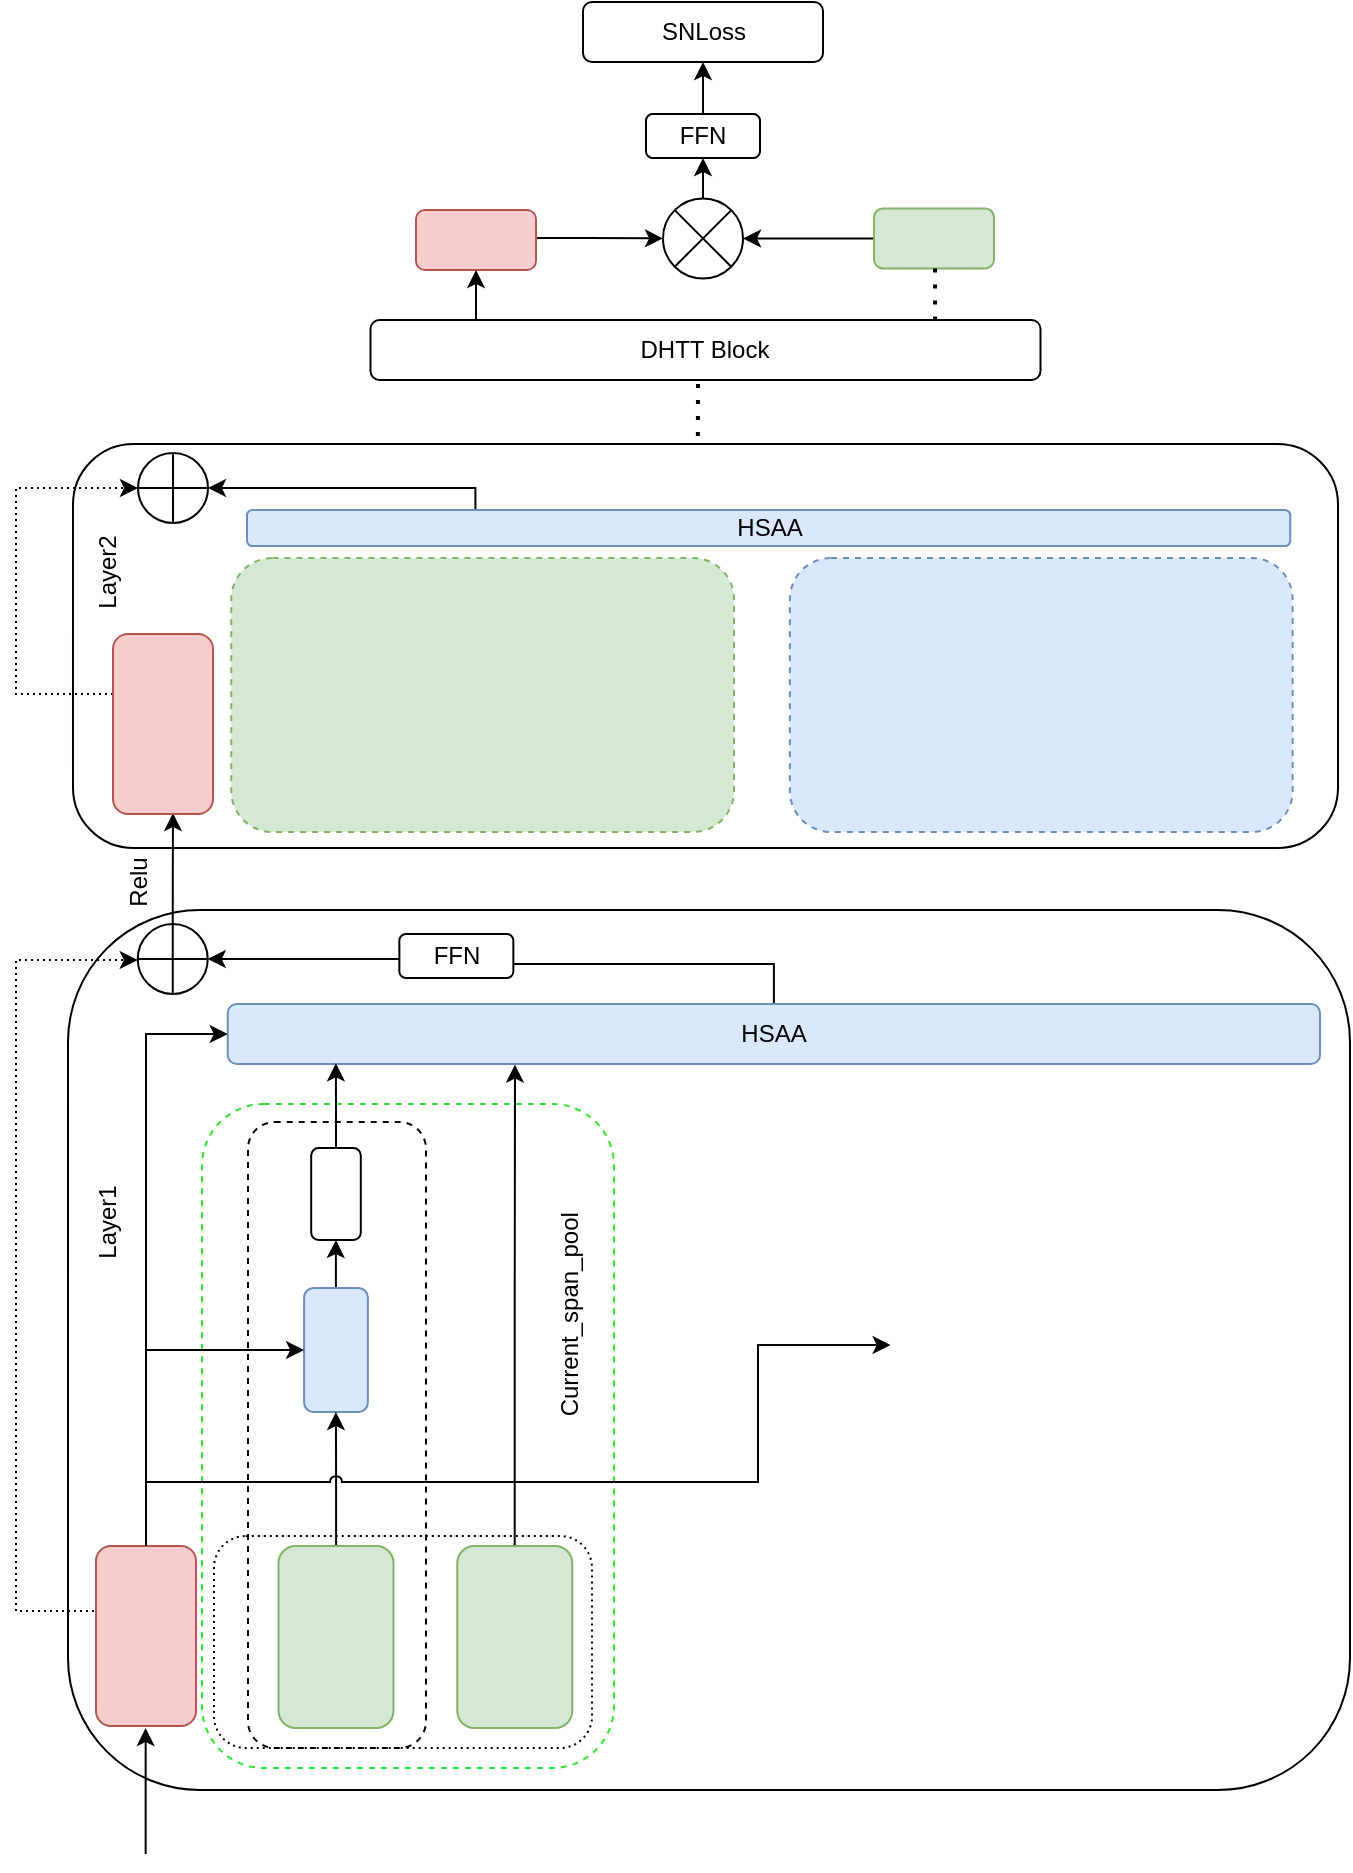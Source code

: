<mxfile version="21.2.9" type="github">
  <diagram name="第 1 页" id="gWeG35e6C86zQD0y6pNc">
    <mxGraphModel dx="669" dy="359" grid="0" gridSize="10" guides="1" tooltips="1" connect="1" arrows="1" fold="1" page="1" pageScale="1" pageWidth="2336" pageHeight="1654" math="0" shadow="0">
      <root>
        <mxCell id="0" />
        <mxCell id="1" parent="0" />
        <mxCell id="u9Ba9--OEbl625sA4hoY-62" value="" style="rounded=1;whiteSpace=wrap;html=1;fillColor=none;glass=0;strokeColor=default;" parent="1" vertex="1">
          <mxGeometry x="301" y="551" width="641" height="440" as="geometry" />
        </mxCell>
        <mxCell id="u9Ba9--OEbl625sA4hoY-217" value="" style="rounded=1;whiteSpace=wrap;html=1;dashed=1;fillColor=none;strokeColor=#2ce82f;" parent="1" vertex="1">
          <mxGeometry x="368" y="648" width="206" height="332" as="geometry" />
        </mxCell>
        <mxCell id="XD2-V8QEW1LzV1P3F_-f-185" value="" style="rounded=1;whiteSpace=wrap;html=1;dashed=1;" parent="1" vertex="1">
          <mxGeometry x="391" y="657" width="89" height="313" as="geometry" />
        </mxCell>
        <mxCell id="XD2-V8QEW1LzV1P3F_-f-189" value="" style="rounded=1;whiteSpace=wrap;html=1;fillStyle=solid;gradientColor=default;fillColor=none;dashed=1;dashPattern=1 2;" parent="1" vertex="1">
          <mxGeometry x="374" y="864" width="189" height="106" as="geometry" />
        </mxCell>
        <mxCell id="XD2-V8QEW1LzV1P3F_-f-17" value="" style="rounded=1;whiteSpace=wrap;html=1;fillColor=none;" parent="1" vertex="1">
          <mxGeometry x="303.5" y="318" width="632.5" height="202" as="geometry" />
        </mxCell>
        <mxCell id="XD2-V8QEW1LzV1P3F_-f-1" value="SNLoss" style="rounded=1;whiteSpace=wrap;html=1;" parent="1" vertex="1">
          <mxGeometry x="558.5" y="97" width="120" height="30" as="geometry" />
        </mxCell>
        <mxCell id="XD2-V8QEW1LzV1P3F_-f-12" style="edgeStyle=orthogonalEdgeStyle;rounded=0;orthogonalLoop=1;jettySize=auto;html=1;entryX=0;entryY=0.5;entryDx=0;entryDy=0;" parent="1" source="XD2-V8QEW1LzV1P3F_-f-3" target="XD2-V8QEW1LzV1P3F_-f-7" edge="1">
          <mxGeometry relative="1" as="geometry">
            <mxPoint x="528" y="165" as="targetPoint" />
            <Array as="points">
              <mxPoint x="561" y="215" />
              <mxPoint x="561" y="215" />
            </Array>
          </mxGeometry>
        </mxCell>
        <mxCell id="XD2-V8QEW1LzV1P3F_-f-3" value="" style="rounded=1;whiteSpace=wrap;html=1;fillColor=#f8cecc;strokeColor=#b85450;" parent="1" vertex="1">
          <mxGeometry x="475" y="201" width="60" height="30" as="geometry" />
        </mxCell>
        <mxCell id="XD2-V8QEW1LzV1P3F_-f-13" style="edgeStyle=orthogonalEdgeStyle;rounded=0;orthogonalLoop=1;jettySize=auto;html=1;entryX=1;entryY=0.5;entryDx=0;entryDy=0;" parent="1" source="XD2-V8QEW1LzV1P3F_-f-5" target="XD2-V8QEW1LzV1P3F_-f-7" edge="1">
          <mxGeometry relative="1" as="geometry">
            <Array as="points">
              <mxPoint x="672" y="215" />
              <mxPoint x="672" y="215" />
            </Array>
          </mxGeometry>
        </mxCell>
        <mxCell id="XD2-V8QEW1LzV1P3F_-f-5" value="" style="rounded=1;whiteSpace=wrap;html=1;fillColor=#d5e8d4;strokeColor=#82b366;" parent="1" vertex="1">
          <mxGeometry x="704" y="200.22" width="60" height="30" as="geometry" />
        </mxCell>
        <mxCell id="XD2-V8QEW1LzV1P3F_-f-8" style="edgeStyle=orthogonalEdgeStyle;rounded=0;orthogonalLoop=1;jettySize=auto;html=1;entryX=0.5;entryY=1;entryDx=0;entryDy=0;" parent="1" source="XD2-V8QEW1LzV1P3F_-f-6" target="XD2-V8QEW1LzV1P3F_-f-1" edge="1">
          <mxGeometry relative="1" as="geometry" />
        </mxCell>
        <mxCell id="XD2-V8QEW1LzV1P3F_-f-6" value="FFN" style="rounded=1;whiteSpace=wrap;html=1;" parent="1" vertex="1">
          <mxGeometry x="590" y="153" width="57" height="22" as="geometry" />
        </mxCell>
        <mxCell id="XD2-V8QEW1LzV1P3F_-f-7" value="" style="ellipse;whiteSpace=wrap;html=1;aspect=fixed;" parent="1" vertex="1">
          <mxGeometry x="598.5" y="195.22" width="40" height="40" as="geometry" />
        </mxCell>
        <mxCell id="XD2-V8QEW1LzV1P3F_-f-10" value="" style="endArrow=none;html=1;rounded=0;entryX=0;entryY=0;entryDx=0;entryDy=0;exitX=1;exitY=1;exitDx=0;exitDy=0;" parent="1" source="XD2-V8QEW1LzV1P3F_-f-7" target="XD2-V8QEW1LzV1P3F_-f-7" edge="1">
          <mxGeometry width="50" height="50" relative="1" as="geometry">
            <mxPoint x="668.5" y="230.22" as="sourcePoint" />
            <mxPoint x="718.5" y="180.22" as="targetPoint" />
          </mxGeometry>
        </mxCell>
        <mxCell id="XD2-V8QEW1LzV1P3F_-f-11" value="" style="endArrow=none;html=1;rounded=0;entryX=1;entryY=0;entryDx=0;entryDy=0;exitX=0;exitY=1;exitDx=0;exitDy=0;" parent="1" source="XD2-V8QEW1LzV1P3F_-f-7" target="XD2-V8QEW1LzV1P3F_-f-7" edge="1">
          <mxGeometry width="50" height="50" relative="1" as="geometry">
            <mxPoint x="668.5" y="230.22" as="sourcePoint" />
            <mxPoint x="718.5" y="180.22" as="targetPoint" />
          </mxGeometry>
        </mxCell>
        <mxCell id="XD2-V8QEW1LzV1P3F_-f-14" value="DHTT Block" style="rounded=1;whiteSpace=wrap;html=1;" parent="1" vertex="1">
          <mxGeometry x="452.25" y="256" width="335" height="30" as="geometry" />
        </mxCell>
        <mxCell id="XD2-V8QEW1LzV1P3F_-f-15" value="" style="endArrow=classic;html=1;rounded=0;entryX=0.5;entryY=1;entryDx=0;entryDy=0;" parent="1" target="XD2-V8QEW1LzV1P3F_-f-3" edge="1">
          <mxGeometry width="50" height="50" relative="1" as="geometry">
            <mxPoint x="505" y="256" as="sourcePoint" />
            <mxPoint x="650" y="187" as="targetPoint" />
          </mxGeometry>
        </mxCell>
        <mxCell id="XD2-V8QEW1LzV1P3F_-f-16" value="" style="endArrow=none;dashed=1;html=1;dashPattern=1 3;strokeWidth=2;rounded=0;entryX=0.63;entryY=0.026;entryDx=0;entryDy=0;entryPerimeter=0;" parent="1" edge="1">
          <mxGeometry width="50" height="50" relative="1" as="geometry">
            <mxPoint x="734.5" y="230.22" as="sourcePoint" />
            <mxPoint x="734.55" y="256.0" as="targetPoint" />
          </mxGeometry>
        </mxCell>
        <mxCell id="XD2-V8QEW1LzV1P3F_-f-60" style="edgeStyle=orthogonalEdgeStyle;rounded=0;orthogonalLoop=1;jettySize=auto;html=1;entryX=0.5;entryY=1;entryDx=0;entryDy=0;" parent="1" source="XD2-V8QEW1LzV1P3F_-f-20" target="XD2-V8QEW1LzV1P3F_-f-57" edge="1">
          <mxGeometry relative="1" as="geometry" />
        </mxCell>
        <mxCell id="XD2-V8QEW1LzV1P3F_-f-20" value="HSAA" style="rounded=1;whiteSpace=wrap;html=1;fillColor=#dae8fc;strokeColor=#6c8ebf;" parent="1" vertex="1">
          <mxGeometry x="380.87" y="598" width="546.13" height="30" as="geometry" />
        </mxCell>
        <mxCell id="O8xAqdgmH1oKLNabAZYg-15" value="" style="edgeStyle=orthogonalEdgeStyle;rounded=0;orthogonalLoop=1;jettySize=auto;html=1;" edge="1" parent="1" source="XD2-V8QEW1LzV1P3F_-f-21" target="XD2-V8QEW1LzV1P3F_-f-45">
          <mxGeometry relative="1" as="geometry" />
        </mxCell>
        <mxCell id="XD2-V8QEW1LzV1P3F_-f-21" value="" style="rounded=1;whiteSpace=wrap;html=1;fillColor=#dae8fc;strokeColor=#6c8ebf;" parent="1" vertex="1">
          <mxGeometry x="419.04" y="740" width="31.91" height="62" as="geometry" />
        </mxCell>
        <mxCell id="XD2-V8QEW1LzV1P3F_-f-55" style="edgeStyle=orthogonalEdgeStyle;rounded=0;orthogonalLoop=1;jettySize=auto;html=1;entryX=0;entryY=0.5;entryDx=0;entryDy=0;exitX=0.5;exitY=0;exitDx=0;exitDy=0;" parent="1" target="XD2-V8QEW1LzV1P3F_-f-21" edge="1" source="u9Ba9--OEbl625sA4hoY-120">
          <mxGeometry relative="1" as="geometry">
            <Array as="points">
              <mxPoint x="340" y="771" />
            </Array>
            <mxPoint x="340.966" y="871" as="sourcePoint" />
          </mxGeometry>
        </mxCell>
        <mxCell id="XD2-V8QEW1LzV1P3F_-f-62" style="edgeStyle=orthogonalEdgeStyle;rounded=0;orthogonalLoop=1;jettySize=auto;html=1;dashed=1;dashPattern=1 2;" parent="1" target="XD2-V8QEW1LzV1P3F_-f-63" edge="1">
          <mxGeometry relative="1" as="geometry">
            <mxPoint x="317" y="602.034" as="targetPoint" />
            <Array as="points">
              <mxPoint x="275" y="901" />
              <mxPoint x="275" y="576" />
            </Array>
            <mxPoint x="317" y="901.517" as="sourcePoint" />
          </mxGeometry>
        </mxCell>
        <mxCell id="XD2-V8QEW1LzV1P3F_-f-56" style="edgeStyle=orthogonalEdgeStyle;rounded=0;orthogonalLoop=1;jettySize=auto;html=1;entryX=0;entryY=0.5;entryDx=0;entryDy=0;exitX=0.481;exitY=0.006;exitDx=0;exitDy=0;exitPerimeter=0;" parent="1" target="XD2-V8QEW1LzV1P3F_-f-20" edge="1">
          <mxGeometry relative="1" as="geometry">
            <Array as="points">
              <mxPoint x="340" y="871" />
              <mxPoint x="340" y="613" />
            </Array>
            <mxPoint x="341.05" y="871.366" as="sourcePoint" />
          </mxGeometry>
        </mxCell>
        <mxCell id="O8xAqdgmH1oKLNabAZYg-16" style="edgeStyle=orthogonalEdgeStyle;rounded=0;orthogonalLoop=1;jettySize=auto;html=1;entryX=0.099;entryY=0.988;entryDx=0;entryDy=0;entryPerimeter=0;" edge="1" parent="1" source="XD2-V8QEW1LzV1P3F_-f-45" target="XD2-V8QEW1LzV1P3F_-f-20">
          <mxGeometry relative="1" as="geometry" />
        </mxCell>
        <mxCell id="XD2-V8QEW1LzV1P3F_-f-45" value="" style="rounded=1;whiteSpace=wrap;html=1;" parent="1" vertex="1">
          <mxGeometry x="422.59" y="670" width="24.81" height="46" as="geometry" />
        </mxCell>
        <mxCell id="XD2-V8QEW1LzV1P3F_-f-66" style="edgeStyle=orthogonalEdgeStyle;rounded=0;orthogonalLoop=1;jettySize=auto;html=1;entryX=1;entryY=0.5;entryDx=0;entryDy=0;" parent="1" source="XD2-V8QEW1LzV1P3F_-f-57" target="XD2-V8QEW1LzV1P3F_-f-63" edge="1">
          <mxGeometry relative="1" as="geometry">
            <Array as="points">
              <mxPoint x="494.87" y="576" />
              <mxPoint x="418.87" y="576" />
            </Array>
          </mxGeometry>
        </mxCell>
        <mxCell id="XD2-V8QEW1LzV1P3F_-f-57" value="FFN" style="rounded=1;whiteSpace=wrap;html=1;" parent="1" vertex="1">
          <mxGeometry x="466.68" y="563" width="57" height="22" as="geometry" />
        </mxCell>
        <mxCell id="u9Ba9--OEbl625sA4hoY-222" style="edgeStyle=orthogonalEdgeStyle;rounded=0;orthogonalLoop=1;jettySize=auto;html=1;entryX=0.6;entryY=0.995;entryDx=0;entryDy=0;entryPerimeter=0;" parent="1" source="XD2-V8QEW1LzV1P3F_-f-63" target="XD2-V8QEW1LzV1P3F_-f-67" edge="1">
          <mxGeometry relative="1" as="geometry" />
        </mxCell>
        <mxCell id="XD2-V8QEW1LzV1P3F_-f-63" value="" style="ellipse;whiteSpace=wrap;html=1;aspect=fixed;" parent="1" vertex="1">
          <mxGeometry x="335.87" y="558" width="35" height="35" as="geometry" />
        </mxCell>
        <mxCell id="XD2-V8QEW1LzV1P3F_-f-64" value="" style="endArrow=none;html=1;rounded=0;entryX=0.5;entryY=0;entryDx=0;entryDy=0;exitX=0.5;exitY=1;exitDx=0;exitDy=0;" parent="1" source="XD2-V8QEW1LzV1P3F_-f-63" target="XD2-V8QEW1LzV1P3F_-f-63" edge="1">
          <mxGeometry width="50" height="50" relative="1" as="geometry">
            <mxPoint x="394.87" y="653" as="sourcePoint" />
            <mxPoint x="444.87" y="603" as="targetPoint" />
          </mxGeometry>
        </mxCell>
        <mxCell id="XD2-V8QEW1LzV1P3F_-f-65" value="" style="endArrow=none;html=1;rounded=0;exitX=1;exitY=0.5;exitDx=0;exitDy=0;entryX=0;entryY=0.5;entryDx=0;entryDy=0;" parent="1" source="XD2-V8QEW1LzV1P3F_-f-63" target="XD2-V8QEW1LzV1P3F_-f-63" edge="1">
          <mxGeometry width="50" height="50" relative="1" as="geometry">
            <mxPoint x="363.87" y="603" as="sourcePoint" />
            <mxPoint x="363.87" y="568" as="targetPoint" />
          </mxGeometry>
        </mxCell>
        <mxCell id="XD2-V8QEW1LzV1P3F_-f-191" style="edgeStyle=orthogonalEdgeStyle;rounded=0;orthogonalLoop=1;jettySize=auto;html=1;entryX=0;entryY=0.5;entryDx=0;entryDy=0;dashed=1;dashPattern=1 2;" parent="1" source="XD2-V8QEW1LzV1P3F_-f-67" target="XD2-V8QEW1LzV1P3F_-f-141" edge="1">
          <mxGeometry relative="1" as="geometry">
            <Array as="points">
              <mxPoint x="275" y="443" />
              <mxPoint x="275" y="340" />
            </Array>
          </mxGeometry>
        </mxCell>
        <mxCell id="XD2-V8QEW1LzV1P3F_-f-67" value="" style="rounded=1;whiteSpace=wrap;html=1;fillColor=#f8cecc;strokeColor=#b85450;" parent="1" vertex="1">
          <mxGeometry x="323.5" y="413" width="50" height="90" as="geometry" />
        </mxCell>
        <mxCell id="XD2-V8QEW1LzV1P3F_-f-71" value="Layer1" style="text;html=1;strokeColor=none;fillColor=none;align=center;verticalAlign=middle;whiteSpace=wrap;rounded=0;rotation=-90;" parent="1" vertex="1">
          <mxGeometry x="291.0" y="692" width="60" height="30" as="geometry" />
        </mxCell>
        <mxCell id="XD2-V8QEW1LzV1P3F_-f-72" value="Layer2" style="text;html=1;strokeColor=none;fillColor=none;align=center;verticalAlign=middle;whiteSpace=wrap;rounded=0;rotation=-90;" parent="1" vertex="1">
          <mxGeometry x="291" y="367" width="60" height="30" as="geometry" />
        </mxCell>
        <mxCell id="XD2-V8QEW1LzV1P3F_-f-73" value="" style="endArrow=none;dashed=1;html=1;dashPattern=1 3;strokeWidth=2;rounded=0;entryX=0.63;entryY=0.026;entryDx=0;entryDy=0;entryPerimeter=0;" parent="1" edge="1">
          <mxGeometry width="50" height="50" relative="1" as="geometry">
            <mxPoint x="616" y="288" as="sourcePoint" />
            <mxPoint x="615.93" y="318" as="targetPoint" />
          </mxGeometry>
        </mxCell>
        <mxCell id="XD2-V8QEW1LzV1P3F_-f-123" value="" style="rounded=1;whiteSpace=wrap;html=1;" parent="1" vertex="1">
          <mxGeometry x="386" y="413" width="115" height="91" as="geometry" />
        </mxCell>
        <mxCell id="XD2-V8QEW1LzV1P3F_-f-128" value="" style="endArrow=none;dashed=1;html=1;dashPattern=1 3;strokeWidth=2;rounded=0;entryX=1;entryY=0.5;entryDx=0;entryDy=0;exitX=0;exitY=0.5;exitDx=0;exitDy=0;" parent="1" edge="1">
          <mxGeometry width="50" height="50" relative="1" as="geometry">
            <mxPoint x="452.25" y="468.88" as="sourcePoint" />
            <mxPoint x="428.75" y="468.88" as="targetPoint" />
          </mxGeometry>
        </mxCell>
        <mxCell id="XD2-V8QEW1LzV1P3F_-f-129" value="" style="endArrow=none;dashed=1;html=1;dashPattern=1 3;strokeWidth=2;rounded=0;entryX=1;entryY=0.5;entryDx=0;entryDy=0;" parent="1" edge="1">
          <mxGeometry width="50" height="50" relative="1" as="geometry">
            <mxPoint x="452" y="429" as="sourcePoint" />
            <mxPoint x="428.5" y="429" as="targetPoint" />
          </mxGeometry>
        </mxCell>
        <mxCell id="XD2-V8QEW1LzV1P3F_-f-194" style="edgeStyle=orthogonalEdgeStyle;rounded=0;orthogonalLoop=1;jettySize=auto;html=1;entryX=1;entryY=0.5;entryDx=0;entryDy=0;exitX=0.219;exitY=0.058;exitDx=0;exitDy=0;exitPerimeter=0;" parent="1" source="XD2-V8QEW1LzV1P3F_-f-137" target="XD2-V8QEW1LzV1P3F_-f-141" edge="1">
          <mxGeometry relative="1" as="geometry">
            <Array as="points">
              <mxPoint x="505" y="340" />
            </Array>
            <mxPoint x="505" y="345" as="sourcePoint" />
          </mxGeometry>
        </mxCell>
        <mxCell id="XD2-V8QEW1LzV1P3F_-f-137" value="HSAA" style="rounded=1;whiteSpace=wrap;html=1;fillColor=#dae8fc;strokeColor=#6c8ebf;" parent="1" vertex="1">
          <mxGeometry x="390.5" y="351" width="521.63" height="18" as="geometry" />
        </mxCell>
        <mxCell id="XD2-V8QEW1LzV1P3F_-f-140" value="HSAA" style="rounded=1;whiteSpace=wrap;html=1;fillColor=#dae8fc;strokeColor=#6c8ebf;" parent="1" vertex="1">
          <mxGeometry x="390.5" y="382" width="111.63" height="20" as="geometry" />
        </mxCell>
        <mxCell id="XD2-V8QEW1LzV1P3F_-f-141" value="" style="ellipse;whiteSpace=wrap;html=1;aspect=fixed;" parent="1" vertex="1">
          <mxGeometry x="336" y="322.5" width="35" height="35" as="geometry" />
        </mxCell>
        <mxCell id="XD2-V8QEW1LzV1P3F_-f-142" value="" style="endArrow=none;html=1;rounded=0;entryX=0.5;entryY=0;entryDx=0;entryDy=0;exitX=0.5;exitY=1;exitDx=0;exitDy=0;" parent="1" source="XD2-V8QEW1LzV1P3F_-f-141" target="XD2-V8QEW1LzV1P3F_-f-141" edge="1">
          <mxGeometry width="50" height="50" relative="1" as="geometry">
            <mxPoint x="395" y="417.5" as="sourcePoint" />
            <mxPoint x="445" y="367.5" as="targetPoint" />
          </mxGeometry>
        </mxCell>
        <mxCell id="XD2-V8QEW1LzV1P3F_-f-143" value="" style="endArrow=none;html=1;rounded=0;exitX=1;exitY=0.5;exitDx=0;exitDy=0;entryX=0;entryY=0.5;entryDx=0;entryDy=0;" parent="1" source="XD2-V8QEW1LzV1P3F_-f-141" target="XD2-V8QEW1LzV1P3F_-f-141" edge="1">
          <mxGeometry width="50" height="50" relative="1" as="geometry">
            <mxPoint x="364" y="367.5" as="sourcePoint" />
            <mxPoint x="364" y="332.5" as="targetPoint" />
          </mxGeometry>
        </mxCell>
        <mxCell id="XD2-V8QEW1LzV1P3F_-f-184" value="Relu" style="text;html=1;align=center;verticalAlign=middle;resizable=0;points=[];autosize=1;strokeColor=none;fillColor=none;rotation=-90;" parent="1" vertex="1">
          <mxGeometry x="315" y="525" width="43" height="26" as="geometry" />
        </mxCell>
        <mxCell id="XD2-V8QEW1LzV1P3F_-f-187" value="" style="endArrow=classic;html=1;rounded=0;exitX=0.5;exitY=0;exitDx=0;exitDy=0;entryX=0.5;entryY=1;entryDx=0;entryDy=0;" parent="1" source="XD2-V8QEW1LzV1P3F_-f-7" target="XD2-V8QEW1LzV1P3F_-f-6" edge="1">
          <mxGeometry width="50" height="50" relative="1" as="geometry">
            <mxPoint x="642.75" y="160" as="sourcePoint" />
            <mxPoint x="692.75" y="110" as="targetPoint" />
          </mxGeometry>
        </mxCell>
        <mxCell id="u9Ba9--OEbl625sA4hoY-61" value="HSAA" style="rounded=1;whiteSpace=wrap;html=1;fillColor=#dae8fc;strokeColor=#6c8ebf;" parent="1" vertex="1">
          <mxGeometry x="669.5" y="380" width="111.63" height="20" as="geometry" />
        </mxCell>
        <mxCell id="u9Ba9--OEbl625sA4hoY-68" value="" style="rounded=1;whiteSpace=wrap;html=1;fillColor=#d5e8d4;strokeColor=#82b366;" parent="1" vertex="1">
          <mxGeometry x="390.5" y="481" width="41" height="14" as="geometry" />
        </mxCell>
        <mxCell id="u9Ba9--OEbl625sA4hoY-69" value="" style="rounded=1;whiteSpace=wrap;html=1;fillColor=#fff2cc;strokeColor=#d6b656;" parent="1" vertex="1">
          <mxGeometry x="390.5" y="418" width="41" height="21" as="geometry" />
        </mxCell>
        <mxCell id="u9Ba9--OEbl625sA4hoY-70" value="" style="rounded=1;whiteSpace=wrap;html=1;fillColor=#d5e8d4;strokeColor=#82b366;" parent="1" vertex="1">
          <mxGeometry x="390.63" y="462" width="41" height="14" as="geometry" />
        </mxCell>
        <mxCell id="u9Ba9--OEbl625sA4hoY-71" value="" style="rounded=1;whiteSpace=wrap;html=1;fillColor=#d5e8d4;strokeColor=#82b366;" parent="1" vertex="1">
          <mxGeometry x="390.63" y="443" width="41" height="14" as="geometry" />
        </mxCell>
        <mxCell id="u9Ba9--OEbl625sA4hoY-72" value="" style="rounded=1;whiteSpace=wrap;html=1;fillColor=#d5e8d4;strokeColor=#82b366;" parent="1" vertex="1">
          <mxGeometry x="454.5" y="481" width="41" height="14" as="geometry" />
        </mxCell>
        <mxCell id="u9Ba9--OEbl625sA4hoY-73" value="" style="rounded=1;whiteSpace=wrap;html=1;fillColor=#fff2cc;strokeColor=#d6b656;" parent="1" vertex="1">
          <mxGeometry x="454.5" y="418" width="41" height="21" as="geometry" />
        </mxCell>
        <mxCell id="u9Ba9--OEbl625sA4hoY-74" value="" style="rounded=1;whiteSpace=wrap;html=1;fillColor=#d5e8d4;strokeColor=#82b366;" parent="1" vertex="1">
          <mxGeometry x="454.63" y="462" width="41" height="14" as="geometry" />
        </mxCell>
        <mxCell id="u9Ba9--OEbl625sA4hoY-75" value="" style="rounded=1;whiteSpace=wrap;html=1;fillColor=#d5e8d4;strokeColor=#82b366;" parent="1" vertex="1">
          <mxGeometry x="454.63" y="443" width="41" height="14" as="geometry" />
        </mxCell>
        <mxCell id="u9Ba9--OEbl625sA4hoY-76" value="" style="rounded=1;whiteSpace=wrap;html=1;" parent="1" vertex="1">
          <mxGeometry x="513.5" y="413" width="115" height="91" as="geometry" />
        </mxCell>
        <mxCell id="u9Ba9--OEbl625sA4hoY-77" value="" style="endArrow=none;dashed=1;html=1;dashPattern=1 3;strokeWidth=2;rounded=0;entryX=1;entryY=0.5;entryDx=0;entryDy=0;exitX=0;exitY=0.5;exitDx=0;exitDy=0;" parent="1" edge="1">
          <mxGeometry width="50" height="50" relative="1" as="geometry">
            <mxPoint x="579.75" y="468.88" as="sourcePoint" />
            <mxPoint x="556.25" y="468.88" as="targetPoint" />
          </mxGeometry>
        </mxCell>
        <mxCell id="u9Ba9--OEbl625sA4hoY-78" value="" style="endArrow=none;dashed=1;html=1;dashPattern=1 3;strokeWidth=2;rounded=0;entryX=1;entryY=0.5;entryDx=0;entryDy=0;" parent="1" edge="1">
          <mxGeometry width="50" height="50" relative="1" as="geometry">
            <mxPoint x="579.5" y="429" as="sourcePoint" />
            <mxPoint x="556.0" y="429" as="targetPoint" />
          </mxGeometry>
        </mxCell>
        <mxCell id="u9Ba9--OEbl625sA4hoY-79" value="" style="rounded=1;whiteSpace=wrap;html=1;fillColor=#d5e8d4;strokeColor=#82b366;" parent="1" vertex="1">
          <mxGeometry x="518" y="481" width="41" height="14" as="geometry" />
        </mxCell>
        <mxCell id="u9Ba9--OEbl625sA4hoY-80" value="" style="rounded=1;whiteSpace=wrap;html=1;fillColor=#fff2cc;strokeColor=#d6b656;" parent="1" vertex="1">
          <mxGeometry x="518" y="418" width="41" height="21" as="geometry" />
        </mxCell>
        <mxCell id="u9Ba9--OEbl625sA4hoY-81" value="" style="rounded=1;whiteSpace=wrap;html=1;fillColor=#d5e8d4;strokeColor=#82b366;" parent="1" vertex="1">
          <mxGeometry x="518.13" y="462" width="41" height="14" as="geometry" />
        </mxCell>
        <mxCell id="u9Ba9--OEbl625sA4hoY-82" value="" style="rounded=1;whiteSpace=wrap;html=1;fillColor=#d5e8d4;strokeColor=#82b366;" parent="1" vertex="1">
          <mxGeometry x="518.13" y="443" width="41" height="14" as="geometry" />
        </mxCell>
        <mxCell id="u9Ba9--OEbl625sA4hoY-83" value="" style="rounded=1;whiteSpace=wrap;html=1;fillColor=#d5e8d4;strokeColor=#82b366;" parent="1" vertex="1">
          <mxGeometry x="582" y="481" width="41" height="14" as="geometry" />
        </mxCell>
        <mxCell id="u9Ba9--OEbl625sA4hoY-84" value="" style="rounded=1;whiteSpace=wrap;html=1;fillColor=#fff2cc;strokeColor=#d6b656;" parent="1" vertex="1">
          <mxGeometry x="582" y="418" width="41" height="21" as="geometry" />
        </mxCell>
        <mxCell id="u9Ba9--OEbl625sA4hoY-85" value="" style="rounded=1;whiteSpace=wrap;html=1;fillColor=#d5e8d4;strokeColor=#82b366;" parent="1" vertex="1">
          <mxGeometry x="582.13" y="462" width="41" height="14" as="geometry" />
        </mxCell>
        <mxCell id="u9Ba9--OEbl625sA4hoY-86" value="" style="rounded=1;whiteSpace=wrap;html=1;fillColor=#d5e8d4;strokeColor=#82b366;" parent="1" vertex="1">
          <mxGeometry x="582.13" y="443" width="41" height="14" as="geometry" />
        </mxCell>
        <mxCell id="u9Ba9--OEbl625sA4hoY-87" value="" style="rounded=1;whiteSpace=wrap;html=1;" parent="1" vertex="1">
          <mxGeometry x="667.82" y="413" width="115" height="91" as="geometry" />
        </mxCell>
        <mxCell id="u9Ba9--OEbl625sA4hoY-88" value="" style="endArrow=none;dashed=1;html=1;dashPattern=1 3;strokeWidth=2;rounded=0;entryX=1;entryY=0.5;entryDx=0;entryDy=0;exitX=0;exitY=0.5;exitDx=0;exitDy=0;" parent="1" edge="1">
          <mxGeometry width="50" height="50" relative="1" as="geometry">
            <mxPoint x="734.07" y="468.88" as="sourcePoint" />
            <mxPoint x="710.57" y="468.88" as="targetPoint" />
          </mxGeometry>
        </mxCell>
        <mxCell id="u9Ba9--OEbl625sA4hoY-89" value="" style="endArrow=none;dashed=1;html=1;dashPattern=1 3;strokeWidth=2;rounded=0;entryX=1;entryY=0.5;entryDx=0;entryDy=0;" parent="1" edge="1">
          <mxGeometry width="50" height="50" relative="1" as="geometry">
            <mxPoint x="733.82" y="429" as="sourcePoint" />
            <mxPoint x="710.32" y="429" as="targetPoint" />
          </mxGeometry>
        </mxCell>
        <mxCell id="u9Ba9--OEbl625sA4hoY-90" value="" style="rounded=1;whiteSpace=wrap;html=1;fillColor=#d5e8d4;strokeColor=#82b366;" parent="1" vertex="1">
          <mxGeometry x="672.32" y="481" width="41" height="14" as="geometry" />
        </mxCell>
        <mxCell id="u9Ba9--OEbl625sA4hoY-91" value="" style="rounded=1;whiteSpace=wrap;html=1;fillColor=#fff2cc;strokeColor=#d6b656;" parent="1" vertex="1">
          <mxGeometry x="672.32" y="418" width="41" height="21" as="geometry" />
        </mxCell>
        <mxCell id="u9Ba9--OEbl625sA4hoY-92" value="" style="rounded=1;whiteSpace=wrap;html=1;fillColor=#d5e8d4;strokeColor=#82b366;" parent="1" vertex="1">
          <mxGeometry x="672.45" y="462" width="41" height="14" as="geometry" />
        </mxCell>
        <mxCell id="u9Ba9--OEbl625sA4hoY-93" value="" style="rounded=1;whiteSpace=wrap;html=1;fillColor=#d5e8d4;strokeColor=#82b366;" parent="1" vertex="1">
          <mxGeometry x="672.45" y="443" width="41" height="14" as="geometry" />
        </mxCell>
        <mxCell id="u9Ba9--OEbl625sA4hoY-94" value="" style="rounded=1;whiteSpace=wrap;html=1;fillColor=#d5e8d4;strokeColor=#82b366;" parent="1" vertex="1">
          <mxGeometry x="736.32" y="481" width="41" height="14" as="geometry" />
        </mxCell>
        <mxCell id="u9Ba9--OEbl625sA4hoY-95" value="" style="rounded=1;whiteSpace=wrap;html=1;fillColor=#fff2cc;strokeColor=#d6b656;" parent="1" vertex="1">
          <mxGeometry x="736.32" y="418" width="41" height="21" as="geometry" />
        </mxCell>
        <mxCell id="u9Ba9--OEbl625sA4hoY-96" value="" style="rounded=1;whiteSpace=wrap;html=1;fillColor=#d5e8d4;strokeColor=#82b366;" parent="1" vertex="1">
          <mxGeometry x="736.45" y="462" width="41" height="14" as="geometry" />
        </mxCell>
        <mxCell id="u9Ba9--OEbl625sA4hoY-97" value="" style="rounded=1;whiteSpace=wrap;html=1;fillColor=#d5e8d4;strokeColor=#82b366;" parent="1" vertex="1">
          <mxGeometry x="736.45" y="443" width="41" height="14" as="geometry" />
        </mxCell>
        <mxCell id="u9Ba9--OEbl625sA4hoY-98" value="" style="rounded=1;whiteSpace=wrap;html=1;" parent="1" vertex="1">
          <mxGeometry x="794" y="413" width="115" height="91" as="geometry" />
        </mxCell>
        <mxCell id="u9Ba9--OEbl625sA4hoY-99" value="" style="endArrow=none;dashed=1;html=1;dashPattern=1 3;strokeWidth=2;rounded=0;entryX=1;entryY=0.5;entryDx=0;entryDy=0;exitX=0;exitY=0.5;exitDx=0;exitDy=0;" parent="1" edge="1">
          <mxGeometry width="50" height="50" relative="1" as="geometry">
            <mxPoint x="860.25" y="468.88" as="sourcePoint" />
            <mxPoint x="836.75" y="468.88" as="targetPoint" />
          </mxGeometry>
        </mxCell>
        <mxCell id="u9Ba9--OEbl625sA4hoY-100" value="" style="endArrow=none;dashed=1;html=1;dashPattern=1 3;strokeWidth=2;rounded=0;entryX=1;entryY=0.5;entryDx=0;entryDy=0;" parent="1" edge="1">
          <mxGeometry width="50" height="50" relative="1" as="geometry">
            <mxPoint x="860" y="429" as="sourcePoint" />
            <mxPoint x="836.5" y="429" as="targetPoint" />
          </mxGeometry>
        </mxCell>
        <mxCell id="u9Ba9--OEbl625sA4hoY-101" value="" style="rounded=1;whiteSpace=wrap;html=1;fillColor=#d5e8d4;strokeColor=#82b366;" parent="1" vertex="1">
          <mxGeometry x="798.5" y="481" width="41" height="14" as="geometry" />
        </mxCell>
        <mxCell id="u9Ba9--OEbl625sA4hoY-102" value="" style="rounded=1;whiteSpace=wrap;html=1;fillColor=#fff2cc;strokeColor=#d6b656;" parent="1" vertex="1">
          <mxGeometry x="798.5" y="418" width="41" height="21" as="geometry" />
        </mxCell>
        <mxCell id="u9Ba9--OEbl625sA4hoY-103" value="" style="rounded=1;whiteSpace=wrap;html=1;fillColor=#d5e8d4;strokeColor=#82b366;" parent="1" vertex="1">
          <mxGeometry x="798.63" y="462" width="41" height="14" as="geometry" />
        </mxCell>
        <mxCell id="u9Ba9--OEbl625sA4hoY-104" value="" style="rounded=1;whiteSpace=wrap;html=1;fillColor=#d5e8d4;strokeColor=#82b366;" parent="1" vertex="1">
          <mxGeometry x="798.63" y="443" width="41" height="14" as="geometry" />
        </mxCell>
        <mxCell id="u9Ba9--OEbl625sA4hoY-105" value="" style="rounded=1;whiteSpace=wrap;html=1;fillColor=#d5e8d4;strokeColor=#82b366;" parent="1" vertex="1">
          <mxGeometry x="862.5" y="481" width="41" height="14" as="geometry" />
        </mxCell>
        <mxCell id="u9Ba9--OEbl625sA4hoY-106" value="" style="rounded=1;whiteSpace=wrap;html=1;fillColor=#fff2cc;strokeColor=#d6b656;" parent="1" vertex="1">
          <mxGeometry x="862.5" y="418" width="41" height="21" as="geometry" />
        </mxCell>
        <mxCell id="u9Ba9--OEbl625sA4hoY-107" value="" style="rounded=1;whiteSpace=wrap;html=1;fillColor=#d5e8d4;strokeColor=#82b366;" parent="1" vertex="1">
          <mxGeometry x="862.63" y="462" width="41" height="14" as="geometry" />
        </mxCell>
        <mxCell id="u9Ba9--OEbl625sA4hoY-108" value="" style="rounded=1;whiteSpace=wrap;html=1;fillColor=#d5e8d4;strokeColor=#82b366;" parent="1" vertex="1">
          <mxGeometry x="862.63" y="443" width="41" height="14" as="geometry" />
        </mxCell>
        <mxCell id="u9Ba9--OEbl625sA4hoY-120" value="" style="rounded=1;whiteSpace=wrap;html=1;fillColor=#f8cecc;strokeColor=#b85450;" parent="1" vertex="1">
          <mxGeometry x="315" y="869" width="50" height="90" as="geometry" />
        </mxCell>
        <mxCell id="O8xAqdgmH1oKLNabAZYg-13" value="" style="edgeStyle=orthogonalEdgeStyle;rounded=0;orthogonalLoop=1;jettySize=auto;html=1;" edge="1" parent="1" source="u9Ba9--OEbl625sA4hoY-125" target="XD2-V8QEW1LzV1P3F_-f-21">
          <mxGeometry relative="1" as="geometry" />
        </mxCell>
        <mxCell id="u9Ba9--OEbl625sA4hoY-125" value="" style="rounded=1;whiteSpace=wrap;html=1;fillColor=#d5e8d4;strokeColor=#82b366;" parent="1" vertex="1">
          <mxGeometry x="406.25" y="869" width="57.5" height="91" as="geometry" />
        </mxCell>
        <mxCell id="u9Ba9--OEbl625sA4hoY-44" style="edgeStyle=orthogonalEdgeStyle;rounded=0;orthogonalLoop=1;jettySize=auto;html=1;entryX=0.013;entryY=0.46;entryDx=0;entryDy=0;jumpStyle=arc;entryPerimeter=0;exitX=0.5;exitY=0;exitDx=0;exitDy=0;" parent="1" edge="1" source="u9Ba9--OEbl625sA4hoY-120">
          <mxGeometry relative="1" as="geometry">
            <mxPoint x="340.966" y="871" as="sourcePoint" />
            <mxPoint x="712.285" y="768.52" as="targetPoint" />
            <Array as="points">
              <mxPoint x="340" y="837" />
              <mxPoint x="646" y="837" />
              <mxPoint x="646" y="768" />
            </Array>
          </mxGeometry>
        </mxCell>
        <mxCell id="u9Ba9--OEbl625sA4hoY-218" value="Current_span_pool" style="text;html=1;strokeColor=none;fillColor=none;align=center;verticalAlign=middle;whiteSpace=wrap;rounded=0;rotation=-90;" parent="1" vertex="1">
          <mxGeometry x="522.13" y="738" width="60" height="30" as="geometry" />
        </mxCell>
        <mxCell id="u9Ba9--OEbl625sA4hoY-221" value="" style="rounded=1;whiteSpace=wrap;html=1;dashed=1;fillColor=#d5e8d4;strokeColor=#82b366;" parent="1" vertex="1">
          <mxGeometry x="382.63" y="375" width="251.37" height="137" as="geometry" />
        </mxCell>
        <mxCell id="u9Ba9--OEbl625sA4hoY-223" value="" style="rounded=1;whiteSpace=wrap;html=1;dashed=1;fillColor=#dae8fc;strokeColor=#6c8ebf;" parent="1" vertex="1">
          <mxGeometry x="661.95" y="375" width="251.37" height="137" as="geometry" />
        </mxCell>
        <mxCell id="O8xAqdgmH1oKLNabAZYg-27" value="" style="endArrow=classic;html=1;rounded=0;" edge="1" parent="1">
          <mxGeometry width="50" height="50" relative="1" as="geometry">
            <mxPoint x="339.82" y="1023" as="sourcePoint" />
            <mxPoint x="339.82" y="960" as="targetPoint" />
          </mxGeometry>
        </mxCell>
        <mxCell id="O8xAqdgmH1oKLNabAZYg-29" style="edgeStyle=orthogonalEdgeStyle;rounded=0;orthogonalLoop=1;jettySize=auto;html=1;entryX=0.263;entryY=1.01;entryDx=0;entryDy=0;entryPerimeter=0;" edge="1" parent="1" source="O8xAqdgmH1oKLNabAZYg-28" target="XD2-V8QEW1LzV1P3F_-f-20">
          <mxGeometry relative="1" as="geometry" />
        </mxCell>
        <mxCell id="O8xAqdgmH1oKLNabAZYg-28" value="" style="rounded=1;whiteSpace=wrap;html=1;fillColor=#d5e8d4;strokeColor=#82b366;" vertex="1" parent="1">
          <mxGeometry x="495.63" y="869" width="57.5" height="91" as="geometry" />
        </mxCell>
      </root>
    </mxGraphModel>
  </diagram>
</mxfile>
